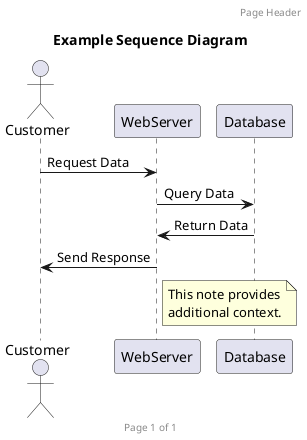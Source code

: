 @startuml title-header-footer

header "Page Header"
footer "Page %page% of %lastpage%"

title Example Sequence Diagram

actor Customer
participant WebServer
participant Database

Customer -> WebServer : Request Data
WebServer -> Database : Query Data
Database -> WebServer : Return Data
WebServer -> Customer : Send Response

note right of WebServer
    This note provides
    additional context.
end note

@enduml
